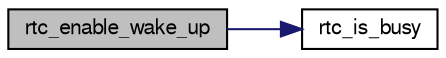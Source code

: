 digraph G
{
  edge [fontname="FreeSans",fontsize="10",labelfontname="FreeSans",labelfontsize="10"];
  node [fontname="FreeSans",fontsize="10",shape=record];
  rankdir=LR;
  Node1 [label="rtc_enable_wake_up",height=0.2,width=0.4,color="black", fillcolor="grey75", style="filled" fontcolor="black"];
  Node1 -> Node2 [color="midnightblue",fontsize="10",style="solid",fontname="FreeSans"];
  Node2 [label="rtc_is_busy",height=0.2,width=0.4,color="black", fillcolor="white", style="filled",URL="$group__group__avr32__drivers__rtc.html#ga625597f30ed167077eeaa6b11b256d8b",tooltip="This function checks if the RTC is busy or not."];
}
